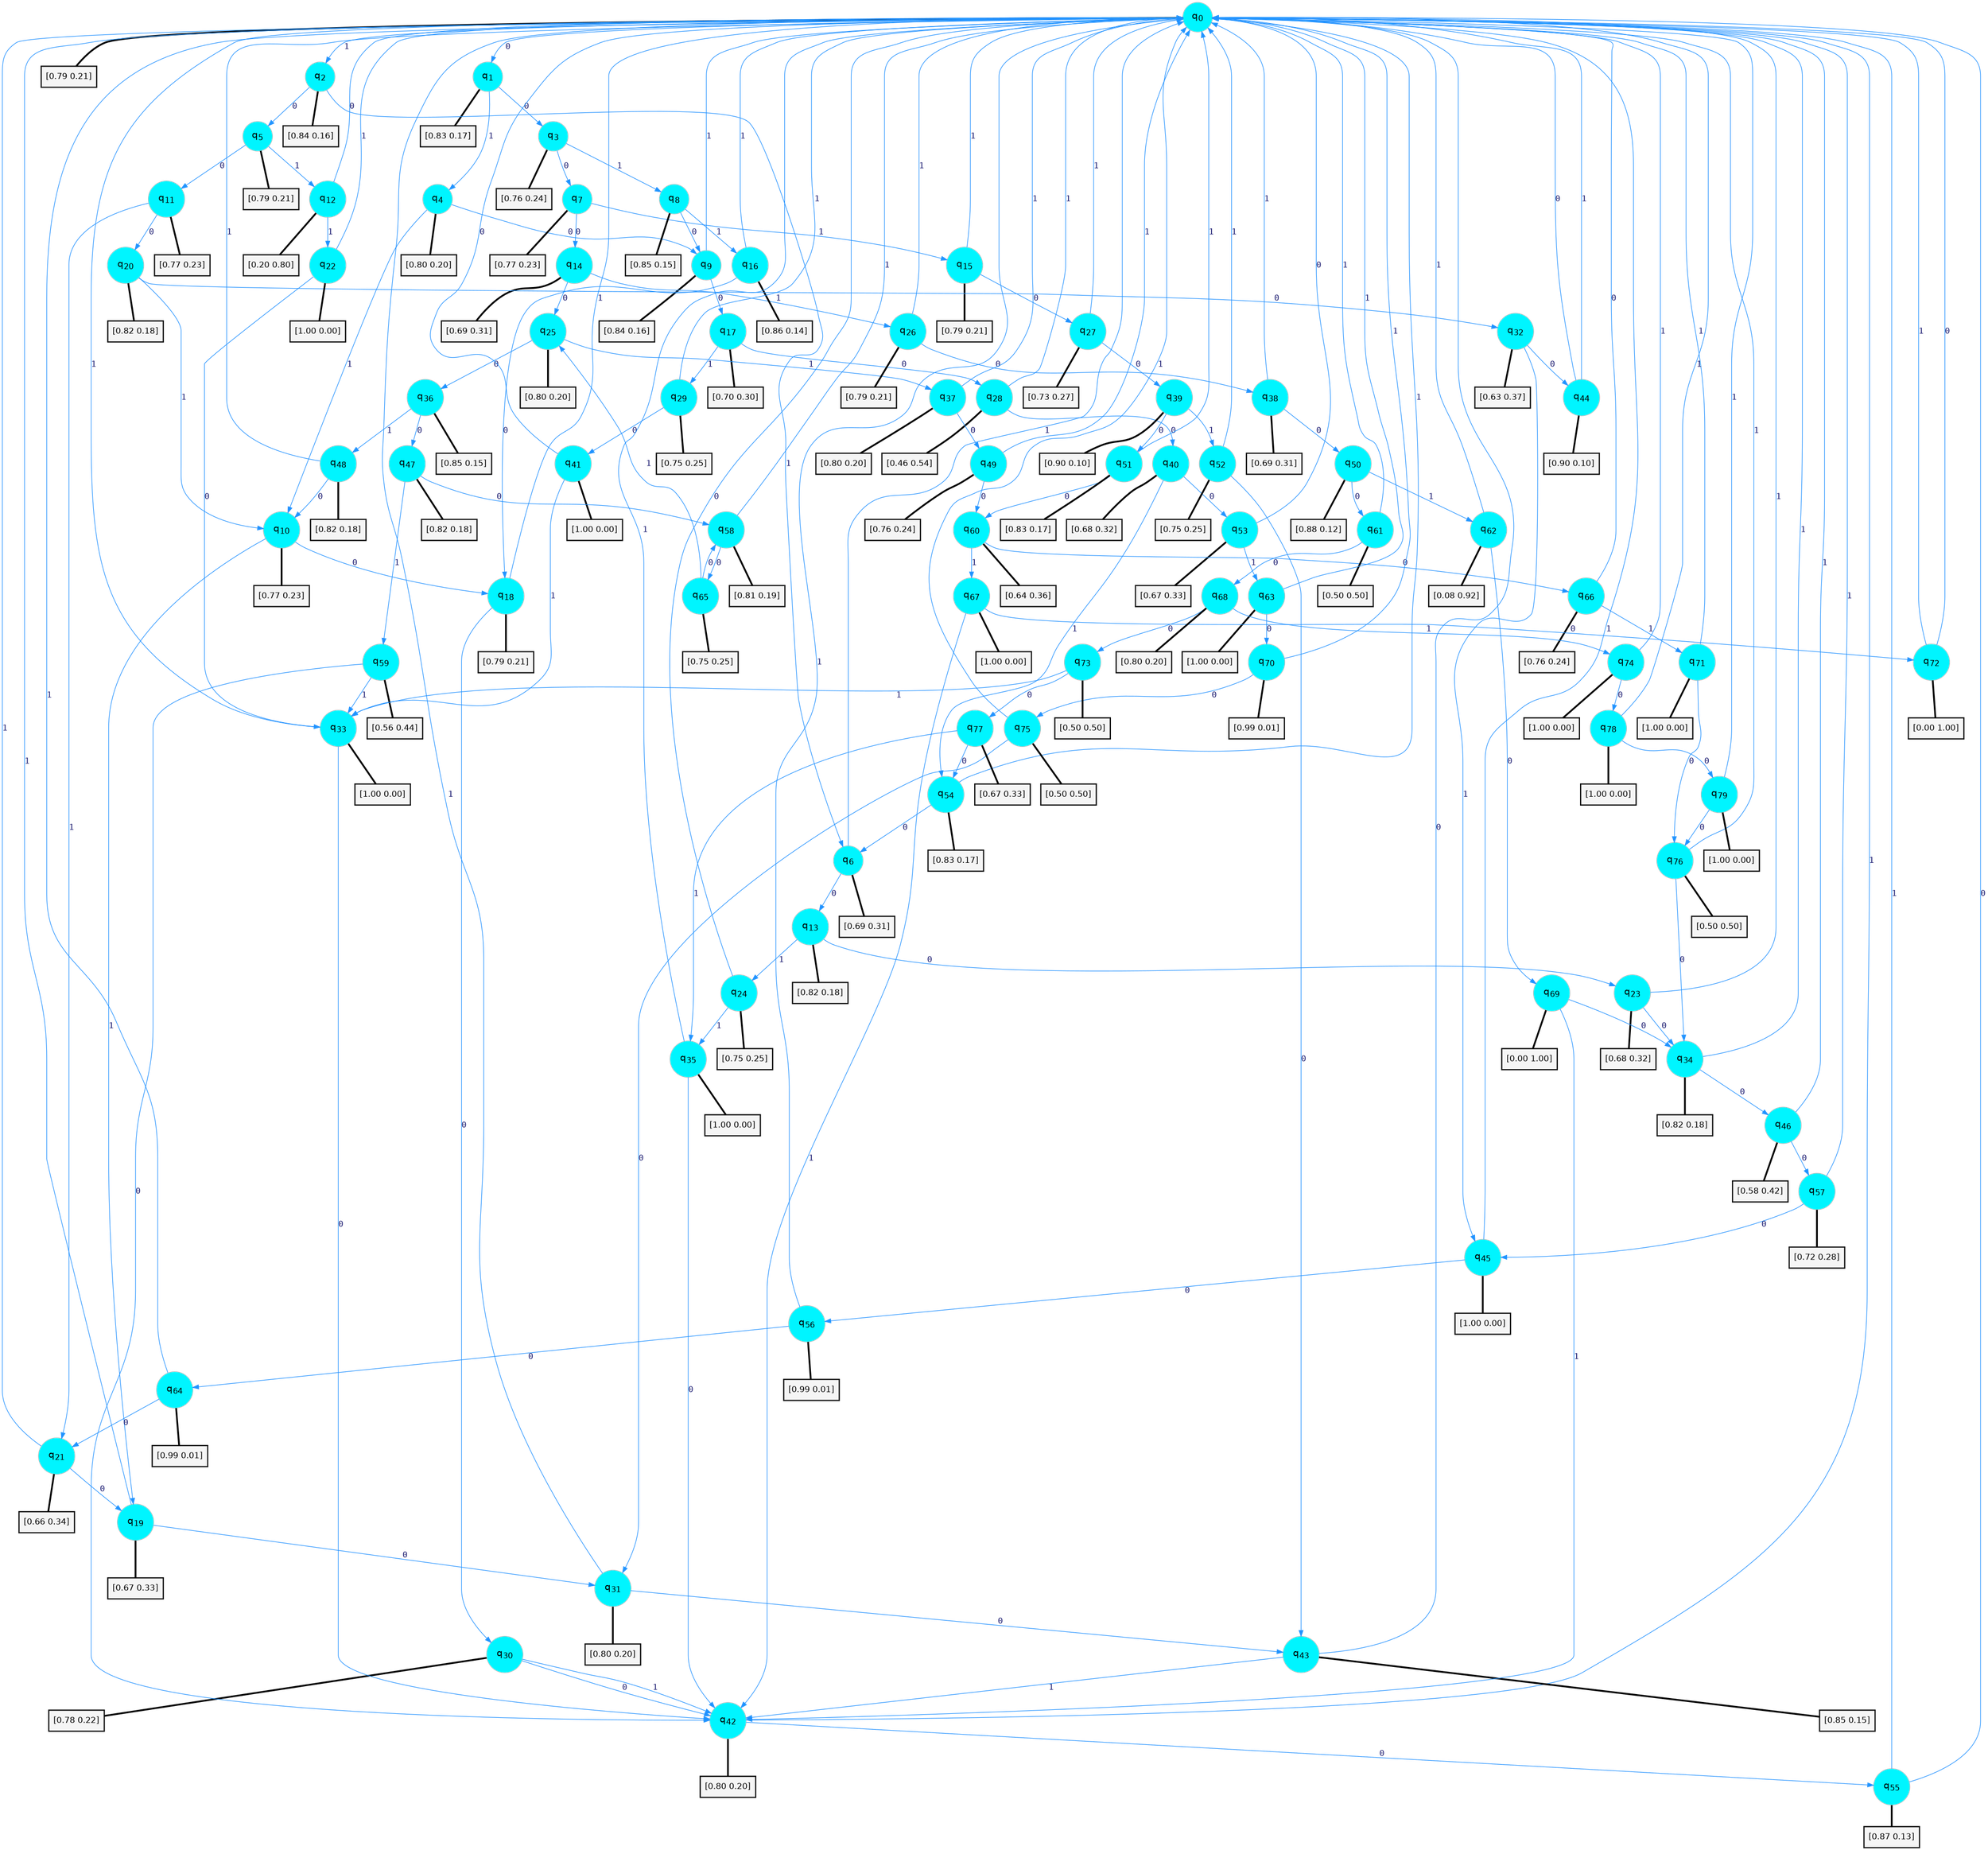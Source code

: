 digraph G {
graph [
bgcolor=transparent, dpi=300, rankdir=TD, size="40,25"];
node [
color=gray, fillcolor=turquoise1, fontcolor=black, fontname=Helvetica, fontsize=16, fontweight=bold, shape=circle, style=filled];
edge [
arrowsize=1, color=dodgerblue1, fontcolor=midnightblue, fontname=courier, fontweight=bold, penwidth=1, style=solid, weight=20];
0[label=<q<SUB>0</SUB>>];
1[label=<q<SUB>1</SUB>>];
2[label=<q<SUB>2</SUB>>];
3[label=<q<SUB>3</SUB>>];
4[label=<q<SUB>4</SUB>>];
5[label=<q<SUB>5</SUB>>];
6[label=<q<SUB>6</SUB>>];
7[label=<q<SUB>7</SUB>>];
8[label=<q<SUB>8</SUB>>];
9[label=<q<SUB>9</SUB>>];
10[label=<q<SUB>10</SUB>>];
11[label=<q<SUB>11</SUB>>];
12[label=<q<SUB>12</SUB>>];
13[label=<q<SUB>13</SUB>>];
14[label=<q<SUB>14</SUB>>];
15[label=<q<SUB>15</SUB>>];
16[label=<q<SUB>16</SUB>>];
17[label=<q<SUB>17</SUB>>];
18[label=<q<SUB>18</SUB>>];
19[label=<q<SUB>19</SUB>>];
20[label=<q<SUB>20</SUB>>];
21[label=<q<SUB>21</SUB>>];
22[label=<q<SUB>22</SUB>>];
23[label=<q<SUB>23</SUB>>];
24[label=<q<SUB>24</SUB>>];
25[label=<q<SUB>25</SUB>>];
26[label=<q<SUB>26</SUB>>];
27[label=<q<SUB>27</SUB>>];
28[label=<q<SUB>28</SUB>>];
29[label=<q<SUB>29</SUB>>];
30[label=<q<SUB>30</SUB>>];
31[label=<q<SUB>31</SUB>>];
32[label=<q<SUB>32</SUB>>];
33[label=<q<SUB>33</SUB>>];
34[label=<q<SUB>34</SUB>>];
35[label=<q<SUB>35</SUB>>];
36[label=<q<SUB>36</SUB>>];
37[label=<q<SUB>37</SUB>>];
38[label=<q<SUB>38</SUB>>];
39[label=<q<SUB>39</SUB>>];
40[label=<q<SUB>40</SUB>>];
41[label=<q<SUB>41</SUB>>];
42[label=<q<SUB>42</SUB>>];
43[label=<q<SUB>43</SUB>>];
44[label=<q<SUB>44</SUB>>];
45[label=<q<SUB>45</SUB>>];
46[label=<q<SUB>46</SUB>>];
47[label=<q<SUB>47</SUB>>];
48[label=<q<SUB>48</SUB>>];
49[label=<q<SUB>49</SUB>>];
50[label=<q<SUB>50</SUB>>];
51[label=<q<SUB>51</SUB>>];
52[label=<q<SUB>52</SUB>>];
53[label=<q<SUB>53</SUB>>];
54[label=<q<SUB>54</SUB>>];
55[label=<q<SUB>55</SUB>>];
56[label=<q<SUB>56</SUB>>];
57[label=<q<SUB>57</SUB>>];
58[label=<q<SUB>58</SUB>>];
59[label=<q<SUB>59</SUB>>];
60[label=<q<SUB>60</SUB>>];
61[label=<q<SUB>61</SUB>>];
62[label=<q<SUB>62</SUB>>];
63[label=<q<SUB>63</SUB>>];
64[label=<q<SUB>64</SUB>>];
65[label=<q<SUB>65</SUB>>];
66[label=<q<SUB>66</SUB>>];
67[label=<q<SUB>67</SUB>>];
68[label=<q<SUB>68</SUB>>];
69[label=<q<SUB>69</SUB>>];
70[label=<q<SUB>70</SUB>>];
71[label=<q<SUB>71</SUB>>];
72[label=<q<SUB>72</SUB>>];
73[label=<q<SUB>73</SUB>>];
74[label=<q<SUB>74</SUB>>];
75[label=<q<SUB>75</SUB>>];
76[label=<q<SUB>76</SUB>>];
77[label=<q<SUB>77</SUB>>];
78[label=<q<SUB>78</SUB>>];
79[label=<q<SUB>79</SUB>>];
80[label="[0.79 0.21]", shape=box,fontcolor=black, fontname=Helvetica, fontsize=14, penwidth=2, fillcolor=whitesmoke,color=black];
81[label="[0.83 0.17]", shape=box,fontcolor=black, fontname=Helvetica, fontsize=14, penwidth=2, fillcolor=whitesmoke,color=black];
82[label="[0.84 0.16]", shape=box,fontcolor=black, fontname=Helvetica, fontsize=14, penwidth=2, fillcolor=whitesmoke,color=black];
83[label="[0.76 0.24]", shape=box,fontcolor=black, fontname=Helvetica, fontsize=14, penwidth=2, fillcolor=whitesmoke,color=black];
84[label="[0.80 0.20]", shape=box,fontcolor=black, fontname=Helvetica, fontsize=14, penwidth=2, fillcolor=whitesmoke,color=black];
85[label="[0.79 0.21]", shape=box,fontcolor=black, fontname=Helvetica, fontsize=14, penwidth=2, fillcolor=whitesmoke,color=black];
86[label="[0.69 0.31]", shape=box,fontcolor=black, fontname=Helvetica, fontsize=14, penwidth=2, fillcolor=whitesmoke,color=black];
87[label="[0.77 0.23]", shape=box,fontcolor=black, fontname=Helvetica, fontsize=14, penwidth=2, fillcolor=whitesmoke,color=black];
88[label="[0.85 0.15]", shape=box,fontcolor=black, fontname=Helvetica, fontsize=14, penwidth=2, fillcolor=whitesmoke,color=black];
89[label="[0.84 0.16]", shape=box,fontcolor=black, fontname=Helvetica, fontsize=14, penwidth=2, fillcolor=whitesmoke,color=black];
90[label="[0.77 0.23]", shape=box,fontcolor=black, fontname=Helvetica, fontsize=14, penwidth=2, fillcolor=whitesmoke,color=black];
91[label="[0.77 0.23]", shape=box,fontcolor=black, fontname=Helvetica, fontsize=14, penwidth=2, fillcolor=whitesmoke,color=black];
92[label="[0.20 0.80]", shape=box,fontcolor=black, fontname=Helvetica, fontsize=14, penwidth=2, fillcolor=whitesmoke,color=black];
93[label="[0.82 0.18]", shape=box,fontcolor=black, fontname=Helvetica, fontsize=14, penwidth=2, fillcolor=whitesmoke,color=black];
94[label="[0.69 0.31]", shape=box,fontcolor=black, fontname=Helvetica, fontsize=14, penwidth=2, fillcolor=whitesmoke,color=black];
95[label="[0.79 0.21]", shape=box,fontcolor=black, fontname=Helvetica, fontsize=14, penwidth=2, fillcolor=whitesmoke,color=black];
96[label="[0.86 0.14]", shape=box,fontcolor=black, fontname=Helvetica, fontsize=14, penwidth=2, fillcolor=whitesmoke,color=black];
97[label="[0.70 0.30]", shape=box,fontcolor=black, fontname=Helvetica, fontsize=14, penwidth=2, fillcolor=whitesmoke,color=black];
98[label="[0.79 0.21]", shape=box,fontcolor=black, fontname=Helvetica, fontsize=14, penwidth=2, fillcolor=whitesmoke,color=black];
99[label="[0.67 0.33]", shape=box,fontcolor=black, fontname=Helvetica, fontsize=14, penwidth=2, fillcolor=whitesmoke,color=black];
100[label="[0.82 0.18]", shape=box,fontcolor=black, fontname=Helvetica, fontsize=14, penwidth=2, fillcolor=whitesmoke,color=black];
101[label="[0.66 0.34]", shape=box,fontcolor=black, fontname=Helvetica, fontsize=14, penwidth=2, fillcolor=whitesmoke,color=black];
102[label="[1.00 0.00]", shape=box,fontcolor=black, fontname=Helvetica, fontsize=14, penwidth=2, fillcolor=whitesmoke,color=black];
103[label="[0.68 0.32]", shape=box,fontcolor=black, fontname=Helvetica, fontsize=14, penwidth=2, fillcolor=whitesmoke,color=black];
104[label="[0.75 0.25]", shape=box,fontcolor=black, fontname=Helvetica, fontsize=14, penwidth=2, fillcolor=whitesmoke,color=black];
105[label="[0.80 0.20]", shape=box,fontcolor=black, fontname=Helvetica, fontsize=14, penwidth=2, fillcolor=whitesmoke,color=black];
106[label="[0.79 0.21]", shape=box,fontcolor=black, fontname=Helvetica, fontsize=14, penwidth=2, fillcolor=whitesmoke,color=black];
107[label="[0.73 0.27]", shape=box,fontcolor=black, fontname=Helvetica, fontsize=14, penwidth=2, fillcolor=whitesmoke,color=black];
108[label="[0.46 0.54]", shape=box,fontcolor=black, fontname=Helvetica, fontsize=14, penwidth=2, fillcolor=whitesmoke,color=black];
109[label="[0.75 0.25]", shape=box,fontcolor=black, fontname=Helvetica, fontsize=14, penwidth=2, fillcolor=whitesmoke,color=black];
110[label="[0.78 0.22]", shape=box,fontcolor=black, fontname=Helvetica, fontsize=14, penwidth=2, fillcolor=whitesmoke,color=black];
111[label="[0.80 0.20]", shape=box,fontcolor=black, fontname=Helvetica, fontsize=14, penwidth=2, fillcolor=whitesmoke,color=black];
112[label="[0.63 0.37]", shape=box,fontcolor=black, fontname=Helvetica, fontsize=14, penwidth=2, fillcolor=whitesmoke,color=black];
113[label="[1.00 0.00]", shape=box,fontcolor=black, fontname=Helvetica, fontsize=14, penwidth=2, fillcolor=whitesmoke,color=black];
114[label="[0.82 0.18]", shape=box,fontcolor=black, fontname=Helvetica, fontsize=14, penwidth=2, fillcolor=whitesmoke,color=black];
115[label="[1.00 0.00]", shape=box,fontcolor=black, fontname=Helvetica, fontsize=14, penwidth=2, fillcolor=whitesmoke,color=black];
116[label="[0.85 0.15]", shape=box,fontcolor=black, fontname=Helvetica, fontsize=14, penwidth=2, fillcolor=whitesmoke,color=black];
117[label="[0.80 0.20]", shape=box,fontcolor=black, fontname=Helvetica, fontsize=14, penwidth=2, fillcolor=whitesmoke,color=black];
118[label="[0.69 0.31]", shape=box,fontcolor=black, fontname=Helvetica, fontsize=14, penwidth=2, fillcolor=whitesmoke,color=black];
119[label="[0.90 0.10]", shape=box,fontcolor=black, fontname=Helvetica, fontsize=14, penwidth=2, fillcolor=whitesmoke,color=black];
120[label="[0.68 0.32]", shape=box,fontcolor=black, fontname=Helvetica, fontsize=14, penwidth=2, fillcolor=whitesmoke,color=black];
121[label="[1.00 0.00]", shape=box,fontcolor=black, fontname=Helvetica, fontsize=14, penwidth=2, fillcolor=whitesmoke,color=black];
122[label="[0.80 0.20]", shape=box,fontcolor=black, fontname=Helvetica, fontsize=14, penwidth=2, fillcolor=whitesmoke,color=black];
123[label="[0.85 0.15]", shape=box,fontcolor=black, fontname=Helvetica, fontsize=14, penwidth=2, fillcolor=whitesmoke,color=black];
124[label="[0.90 0.10]", shape=box,fontcolor=black, fontname=Helvetica, fontsize=14, penwidth=2, fillcolor=whitesmoke,color=black];
125[label="[1.00 0.00]", shape=box,fontcolor=black, fontname=Helvetica, fontsize=14, penwidth=2, fillcolor=whitesmoke,color=black];
126[label="[0.58 0.42]", shape=box,fontcolor=black, fontname=Helvetica, fontsize=14, penwidth=2, fillcolor=whitesmoke,color=black];
127[label="[0.82 0.18]", shape=box,fontcolor=black, fontname=Helvetica, fontsize=14, penwidth=2, fillcolor=whitesmoke,color=black];
128[label="[0.82 0.18]", shape=box,fontcolor=black, fontname=Helvetica, fontsize=14, penwidth=2, fillcolor=whitesmoke,color=black];
129[label="[0.76 0.24]", shape=box,fontcolor=black, fontname=Helvetica, fontsize=14, penwidth=2, fillcolor=whitesmoke,color=black];
130[label="[0.88 0.12]", shape=box,fontcolor=black, fontname=Helvetica, fontsize=14, penwidth=2, fillcolor=whitesmoke,color=black];
131[label="[0.83 0.17]", shape=box,fontcolor=black, fontname=Helvetica, fontsize=14, penwidth=2, fillcolor=whitesmoke,color=black];
132[label="[0.75 0.25]", shape=box,fontcolor=black, fontname=Helvetica, fontsize=14, penwidth=2, fillcolor=whitesmoke,color=black];
133[label="[0.67 0.33]", shape=box,fontcolor=black, fontname=Helvetica, fontsize=14, penwidth=2, fillcolor=whitesmoke,color=black];
134[label="[0.83 0.17]", shape=box,fontcolor=black, fontname=Helvetica, fontsize=14, penwidth=2, fillcolor=whitesmoke,color=black];
135[label="[0.87 0.13]", shape=box,fontcolor=black, fontname=Helvetica, fontsize=14, penwidth=2, fillcolor=whitesmoke,color=black];
136[label="[0.99 0.01]", shape=box,fontcolor=black, fontname=Helvetica, fontsize=14, penwidth=2, fillcolor=whitesmoke,color=black];
137[label="[0.72 0.28]", shape=box,fontcolor=black, fontname=Helvetica, fontsize=14, penwidth=2, fillcolor=whitesmoke,color=black];
138[label="[0.81 0.19]", shape=box,fontcolor=black, fontname=Helvetica, fontsize=14, penwidth=2, fillcolor=whitesmoke,color=black];
139[label="[0.56 0.44]", shape=box,fontcolor=black, fontname=Helvetica, fontsize=14, penwidth=2, fillcolor=whitesmoke,color=black];
140[label="[0.64 0.36]", shape=box,fontcolor=black, fontname=Helvetica, fontsize=14, penwidth=2, fillcolor=whitesmoke,color=black];
141[label="[0.50 0.50]", shape=box,fontcolor=black, fontname=Helvetica, fontsize=14, penwidth=2, fillcolor=whitesmoke,color=black];
142[label="[0.08 0.92]", shape=box,fontcolor=black, fontname=Helvetica, fontsize=14, penwidth=2, fillcolor=whitesmoke,color=black];
143[label="[1.00 0.00]", shape=box,fontcolor=black, fontname=Helvetica, fontsize=14, penwidth=2, fillcolor=whitesmoke,color=black];
144[label="[0.99 0.01]", shape=box,fontcolor=black, fontname=Helvetica, fontsize=14, penwidth=2, fillcolor=whitesmoke,color=black];
145[label="[0.75 0.25]", shape=box,fontcolor=black, fontname=Helvetica, fontsize=14, penwidth=2, fillcolor=whitesmoke,color=black];
146[label="[0.76 0.24]", shape=box,fontcolor=black, fontname=Helvetica, fontsize=14, penwidth=2, fillcolor=whitesmoke,color=black];
147[label="[1.00 0.00]", shape=box,fontcolor=black, fontname=Helvetica, fontsize=14, penwidth=2, fillcolor=whitesmoke,color=black];
148[label="[0.80 0.20]", shape=box,fontcolor=black, fontname=Helvetica, fontsize=14, penwidth=2, fillcolor=whitesmoke,color=black];
149[label="[0.00 1.00]", shape=box,fontcolor=black, fontname=Helvetica, fontsize=14, penwidth=2, fillcolor=whitesmoke,color=black];
150[label="[0.99 0.01]", shape=box,fontcolor=black, fontname=Helvetica, fontsize=14, penwidth=2, fillcolor=whitesmoke,color=black];
151[label="[1.00 0.00]", shape=box,fontcolor=black, fontname=Helvetica, fontsize=14, penwidth=2, fillcolor=whitesmoke,color=black];
152[label="[0.00 1.00]", shape=box,fontcolor=black, fontname=Helvetica, fontsize=14, penwidth=2, fillcolor=whitesmoke,color=black];
153[label="[0.50 0.50]", shape=box,fontcolor=black, fontname=Helvetica, fontsize=14, penwidth=2, fillcolor=whitesmoke,color=black];
154[label="[1.00 0.00]", shape=box,fontcolor=black, fontname=Helvetica, fontsize=14, penwidth=2, fillcolor=whitesmoke,color=black];
155[label="[0.50 0.50]", shape=box,fontcolor=black, fontname=Helvetica, fontsize=14, penwidth=2, fillcolor=whitesmoke,color=black];
156[label="[0.50 0.50]", shape=box,fontcolor=black, fontname=Helvetica, fontsize=14, penwidth=2, fillcolor=whitesmoke,color=black];
157[label="[0.67 0.33]", shape=box,fontcolor=black, fontname=Helvetica, fontsize=14, penwidth=2, fillcolor=whitesmoke,color=black];
158[label="[1.00 0.00]", shape=box,fontcolor=black, fontname=Helvetica, fontsize=14, penwidth=2, fillcolor=whitesmoke,color=black];
159[label="[1.00 0.00]", shape=box,fontcolor=black, fontname=Helvetica, fontsize=14, penwidth=2, fillcolor=whitesmoke,color=black];
0->1 [label=0];
0->2 [label=1];
0->80 [arrowhead=none, penwidth=3,color=black];
1->3 [label=0];
1->4 [label=1];
1->81 [arrowhead=none, penwidth=3,color=black];
2->5 [label=0];
2->6 [label=1];
2->82 [arrowhead=none, penwidth=3,color=black];
3->7 [label=0];
3->8 [label=1];
3->83 [arrowhead=none, penwidth=3,color=black];
4->9 [label=0];
4->10 [label=1];
4->84 [arrowhead=none, penwidth=3,color=black];
5->11 [label=0];
5->12 [label=1];
5->85 [arrowhead=none, penwidth=3,color=black];
6->13 [label=0];
6->0 [label=1];
6->86 [arrowhead=none, penwidth=3,color=black];
7->14 [label=0];
7->15 [label=1];
7->87 [arrowhead=none, penwidth=3,color=black];
8->9 [label=0];
8->16 [label=1];
8->88 [arrowhead=none, penwidth=3,color=black];
9->17 [label=0];
9->0 [label=1];
9->89 [arrowhead=none, penwidth=3,color=black];
10->18 [label=0];
10->19 [label=1];
10->90 [arrowhead=none, penwidth=3,color=black];
11->20 [label=0];
11->21 [label=1];
11->91 [arrowhead=none, penwidth=3,color=black];
12->0 [label=0];
12->22 [label=1];
12->92 [arrowhead=none, penwidth=3,color=black];
13->23 [label=0];
13->24 [label=1];
13->93 [arrowhead=none, penwidth=3,color=black];
14->25 [label=0];
14->26 [label=1];
14->94 [arrowhead=none, penwidth=3,color=black];
15->27 [label=0];
15->0 [label=1];
15->95 [arrowhead=none, penwidth=3,color=black];
16->18 [label=0];
16->0 [label=1];
16->96 [arrowhead=none, penwidth=3,color=black];
17->28 [label=0];
17->29 [label=1];
17->97 [arrowhead=none, penwidth=3,color=black];
18->30 [label=0];
18->0 [label=1];
18->98 [arrowhead=none, penwidth=3,color=black];
19->31 [label=0];
19->0 [label=1];
19->99 [arrowhead=none, penwidth=3,color=black];
20->32 [label=0];
20->10 [label=1];
20->100 [arrowhead=none, penwidth=3,color=black];
21->19 [label=0];
21->0 [label=1];
21->101 [arrowhead=none, penwidth=3,color=black];
22->33 [label=0];
22->0 [label=1];
22->102 [arrowhead=none, penwidth=3,color=black];
23->34 [label=0];
23->0 [label=1];
23->103 [arrowhead=none, penwidth=3,color=black];
24->0 [label=0];
24->35 [label=1];
24->104 [arrowhead=none, penwidth=3,color=black];
25->36 [label=0];
25->37 [label=1];
25->105 [arrowhead=none, penwidth=3,color=black];
26->38 [label=0];
26->0 [label=1];
26->106 [arrowhead=none, penwidth=3,color=black];
27->39 [label=0];
27->0 [label=1];
27->107 [arrowhead=none, penwidth=3,color=black];
28->40 [label=0];
28->0 [label=1];
28->108 [arrowhead=none, penwidth=3,color=black];
29->41 [label=0];
29->0 [label=1];
29->109 [arrowhead=none, penwidth=3,color=black];
30->42 [label=0];
30->42 [label=1];
30->110 [arrowhead=none, penwidth=3,color=black];
31->43 [label=0];
31->0 [label=1];
31->111 [arrowhead=none, penwidth=3,color=black];
32->44 [label=0];
32->45 [label=1];
32->112 [arrowhead=none, penwidth=3,color=black];
33->42 [label=0];
33->0 [label=1];
33->113 [arrowhead=none, penwidth=3,color=black];
34->46 [label=0];
34->0 [label=1];
34->114 [arrowhead=none, penwidth=3,color=black];
35->42 [label=0];
35->0 [label=1];
35->115 [arrowhead=none, penwidth=3,color=black];
36->47 [label=0];
36->48 [label=1];
36->116 [arrowhead=none, penwidth=3,color=black];
37->49 [label=0];
37->0 [label=1];
37->117 [arrowhead=none, penwidth=3,color=black];
38->50 [label=0];
38->0 [label=1];
38->118 [arrowhead=none, penwidth=3,color=black];
39->51 [label=0];
39->52 [label=1];
39->119 [arrowhead=none, penwidth=3,color=black];
40->53 [label=0];
40->54 [label=1];
40->120 [arrowhead=none, penwidth=3,color=black];
41->0 [label=0];
41->33 [label=1];
41->121 [arrowhead=none, penwidth=3,color=black];
42->55 [label=0];
42->0 [label=1];
42->122 [arrowhead=none, penwidth=3,color=black];
43->0 [label=0];
43->42 [label=1];
43->123 [arrowhead=none, penwidth=3,color=black];
44->0 [label=0];
44->0 [label=1];
44->124 [arrowhead=none, penwidth=3,color=black];
45->56 [label=0];
45->0 [label=1];
45->125 [arrowhead=none, penwidth=3,color=black];
46->57 [label=0];
46->0 [label=1];
46->126 [arrowhead=none, penwidth=3,color=black];
47->58 [label=0];
47->59 [label=1];
47->127 [arrowhead=none, penwidth=3,color=black];
48->10 [label=0];
48->0 [label=1];
48->128 [arrowhead=none, penwidth=3,color=black];
49->60 [label=0];
49->0 [label=1];
49->129 [arrowhead=none, penwidth=3,color=black];
50->61 [label=0];
50->62 [label=1];
50->130 [arrowhead=none, penwidth=3,color=black];
51->60 [label=0];
51->0 [label=1];
51->131 [arrowhead=none, penwidth=3,color=black];
52->43 [label=0];
52->0 [label=1];
52->132 [arrowhead=none, penwidth=3,color=black];
53->0 [label=0];
53->63 [label=1];
53->133 [arrowhead=none, penwidth=3,color=black];
54->6 [label=0];
54->0 [label=1];
54->134 [arrowhead=none, penwidth=3,color=black];
55->0 [label=0];
55->0 [label=1];
55->135 [arrowhead=none, penwidth=3,color=black];
56->64 [label=0];
56->0 [label=1];
56->136 [arrowhead=none, penwidth=3,color=black];
57->45 [label=0];
57->0 [label=1];
57->137 [arrowhead=none, penwidth=3,color=black];
58->65 [label=0];
58->0 [label=1];
58->138 [arrowhead=none, penwidth=3,color=black];
59->42 [label=0];
59->33 [label=1];
59->139 [arrowhead=none, penwidth=3,color=black];
60->66 [label=0];
60->67 [label=1];
60->140 [arrowhead=none, penwidth=3,color=black];
61->68 [label=0];
61->0 [label=1];
61->141 [arrowhead=none, penwidth=3,color=black];
62->69 [label=0];
62->0 [label=1];
62->142 [arrowhead=none, penwidth=3,color=black];
63->70 [label=0];
63->0 [label=1];
63->143 [arrowhead=none, penwidth=3,color=black];
64->21 [label=0];
64->0 [label=1];
64->144 [arrowhead=none, penwidth=3,color=black];
65->58 [label=0];
65->25 [label=1];
65->145 [arrowhead=none, penwidth=3,color=black];
66->0 [label=0];
66->71 [label=1];
66->146 [arrowhead=none, penwidth=3,color=black];
67->72 [label=0];
67->42 [label=1];
67->147 [arrowhead=none, penwidth=3,color=black];
68->73 [label=0];
68->74 [label=1];
68->148 [arrowhead=none, penwidth=3,color=black];
69->34 [label=0];
69->42 [label=1];
69->149 [arrowhead=none, penwidth=3,color=black];
70->75 [label=0];
70->0 [label=1];
70->150 [arrowhead=none, penwidth=3,color=black];
71->76 [label=0];
71->0 [label=1];
71->151 [arrowhead=none, penwidth=3,color=black];
72->0 [label=0];
72->0 [label=1];
72->152 [arrowhead=none, penwidth=3,color=black];
73->77 [label=0];
73->33 [label=1];
73->153 [arrowhead=none, penwidth=3,color=black];
74->78 [label=0];
74->0 [label=1];
74->154 [arrowhead=none, penwidth=3,color=black];
75->31 [label=0];
75->0 [label=1];
75->155 [arrowhead=none, penwidth=3,color=black];
76->34 [label=0];
76->0 [label=1];
76->156 [arrowhead=none, penwidth=3,color=black];
77->54 [label=0];
77->35 [label=1];
77->157 [arrowhead=none, penwidth=3,color=black];
78->79 [label=0];
78->0 [label=1];
78->158 [arrowhead=none, penwidth=3,color=black];
79->76 [label=0];
79->0 [label=1];
79->159 [arrowhead=none, penwidth=3,color=black];
}
